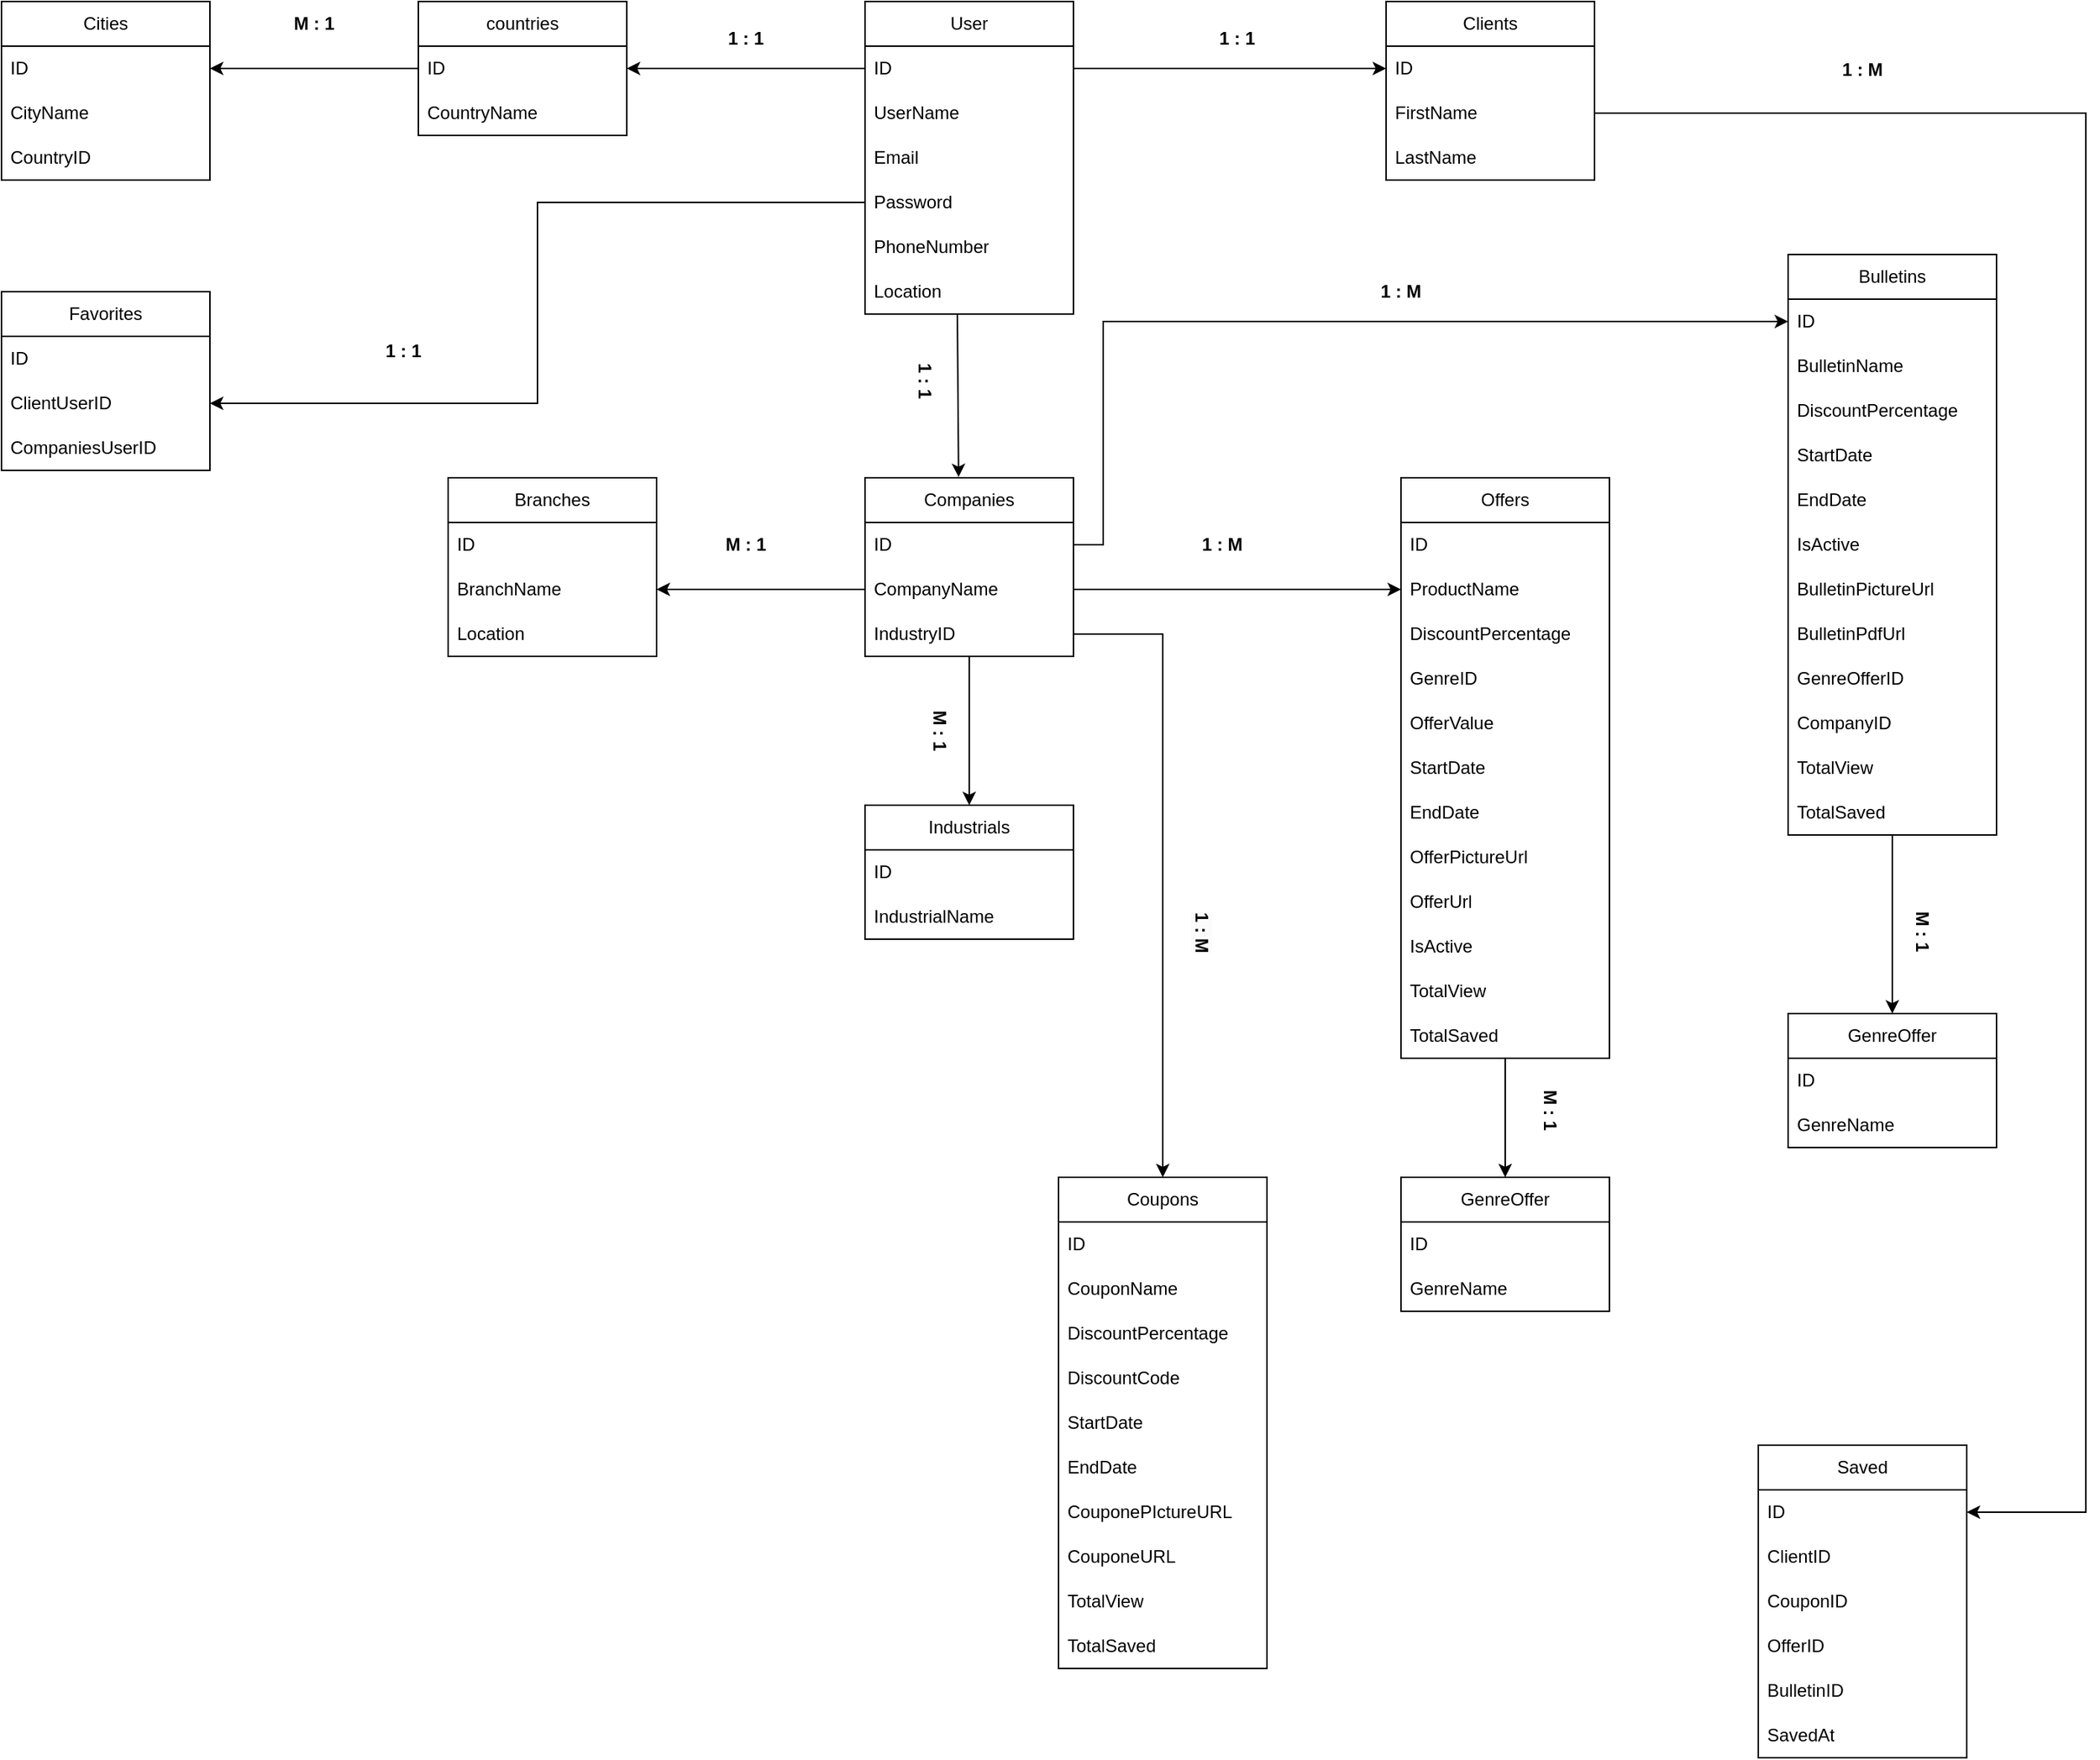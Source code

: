 <mxfile version="24.7.16">
  <diagram name="Page-1" id="8NQvUSWijyHcIINtDghc">
    <mxGraphModel dx="3414" dy="1130" grid="1" gridSize="10" guides="1" tooltips="1" connect="1" arrows="1" fold="1" page="1" pageScale="1" pageWidth="850" pageHeight="1100" math="0" shadow="0">
      <root>
        <mxCell id="0" />
        <mxCell id="1" parent="0" />
        <mxCell id="ONRENBERaB5ywpg7tZYU-1" value="User" style="swimlane;fontStyle=0;childLayout=stackLayout;horizontal=1;startSize=30;horizontalStack=0;resizeParent=1;resizeParentMax=0;resizeLast=0;collapsible=1;marginBottom=0;whiteSpace=wrap;html=1;" parent="1" vertex="1">
          <mxGeometry x="120" y="60" width="140" height="210" as="geometry" />
        </mxCell>
        <mxCell id="ONRENBERaB5ywpg7tZYU-2" value="ID" style="text;strokeColor=none;fillColor=none;align=left;verticalAlign=middle;spacingLeft=4;spacingRight=4;overflow=hidden;points=[[0,0.5],[1,0.5]];portConstraint=eastwest;rotatable=0;whiteSpace=wrap;html=1;" parent="ONRENBERaB5ywpg7tZYU-1" vertex="1">
          <mxGeometry y="30" width="140" height="30" as="geometry" />
        </mxCell>
        <mxCell id="ONRENBERaB5ywpg7tZYU-3" value="UserName" style="text;strokeColor=none;fillColor=none;align=left;verticalAlign=middle;spacingLeft=4;spacingRight=4;overflow=hidden;points=[[0,0.5],[1,0.5]];portConstraint=eastwest;rotatable=0;whiteSpace=wrap;html=1;" parent="ONRENBERaB5ywpg7tZYU-1" vertex="1">
          <mxGeometry y="60" width="140" height="30" as="geometry" />
        </mxCell>
        <mxCell id="ONRENBERaB5ywpg7tZYU-4" value="Email" style="text;strokeColor=none;fillColor=none;align=left;verticalAlign=middle;spacingLeft=4;spacingRight=4;overflow=hidden;points=[[0,0.5],[1,0.5]];portConstraint=eastwest;rotatable=0;whiteSpace=wrap;html=1;" parent="ONRENBERaB5ywpg7tZYU-1" vertex="1">
          <mxGeometry y="90" width="140" height="30" as="geometry" />
        </mxCell>
        <mxCell id="ONRENBERaB5ywpg7tZYU-5" value="Password" style="text;strokeColor=none;fillColor=none;align=left;verticalAlign=middle;spacingLeft=4;spacingRight=4;overflow=hidden;points=[[0,0.5],[1,0.5]];portConstraint=eastwest;rotatable=0;whiteSpace=wrap;html=1;" parent="ONRENBERaB5ywpg7tZYU-1" vertex="1">
          <mxGeometry y="120" width="140" height="30" as="geometry" />
        </mxCell>
        <mxCell id="ONRENBERaB5ywpg7tZYU-6" value="PhoneNumber" style="text;strokeColor=none;fillColor=none;align=left;verticalAlign=middle;spacingLeft=4;spacingRight=4;overflow=hidden;points=[[0,0.5],[1,0.5]];portConstraint=eastwest;rotatable=0;whiteSpace=wrap;html=1;" parent="ONRENBERaB5ywpg7tZYU-1" vertex="1">
          <mxGeometry y="150" width="140" height="30" as="geometry" />
        </mxCell>
        <mxCell id="ONRENBERaB5ywpg7tZYU-13" value="Location" style="text;strokeColor=none;fillColor=none;align=left;verticalAlign=middle;spacingLeft=4;spacingRight=4;overflow=hidden;points=[[0,0.5],[1,0.5]];portConstraint=eastwest;rotatable=0;whiteSpace=wrap;html=1;" parent="ONRENBERaB5ywpg7tZYU-1" vertex="1">
          <mxGeometry y="180" width="140" height="30" as="geometry" />
        </mxCell>
        <mxCell id="ONRENBERaB5ywpg7tZYU-7" value="Clients" style="swimlane;fontStyle=0;childLayout=stackLayout;horizontal=1;startSize=30;horizontalStack=0;resizeParent=1;resizeParentMax=0;resizeLast=0;collapsible=1;marginBottom=0;whiteSpace=wrap;html=1;" parent="1" vertex="1">
          <mxGeometry x="470" y="60" width="140" height="120" as="geometry" />
        </mxCell>
        <mxCell id="ONRENBERaB5ywpg7tZYU-8" value="ID" style="text;strokeColor=none;fillColor=none;align=left;verticalAlign=middle;spacingLeft=4;spacingRight=4;overflow=hidden;points=[[0,0.5],[1,0.5]];portConstraint=eastwest;rotatable=0;whiteSpace=wrap;html=1;" parent="ONRENBERaB5ywpg7tZYU-7" vertex="1">
          <mxGeometry y="30" width="140" height="30" as="geometry" />
        </mxCell>
        <mxCell id="ONRENBERaB5ywpg7tZYU-9" value="FirstName" style="text;strokeColor=none;fillColor=none;align=left;verticalAlign=middle;spacingLeft=4;spacingRight=4;overflow=hidden;points=[[0,0.5],[1,0.5]];portConstraint=eastwest;rotatable=0;whiteSpace=wrap;html=1;" parent="ONRENBERaB5ywpg7tZYU-7" vertex="1">
          <mxGeometry y="60" width="140" height="30" as="geometry" />
        </mxCell>
        <mxCell id="ONRENBERaB5ywpg7tZYU-10" value="LastName" style="text;strokeColor=none;fillColor=none;align=left;verticalAlign=middle;spacingLeft=4;spacingRight=4;overflow=hidden;points=[[0,0.5],[1,0.5]];portConstraint=eastwest;rotatable=0;whiteSpace=wrap;html=1;" parent="ONRENBERaB5ywpg7tZYU-7" vertex="1">
          <mxGeometry y="90" width="140" height="30" as="geometry" />
        </mxCell>
        <mxCell id="ONRENBERaB5ywpg7tZYU-14" style="edgeStyle=orthogonalEdgeStyle;rounded=0;orthogonalLoop=1;jettySize=auto;html=1;exitX=1;exitY=0.5;exitDx=0;exitDy=0;" parent="1" source="ONRENBERaB5ywpg7tZYU-2" target="ONRENBERaB5ywpg7tZYU-8" edge="1">
          <mxGeometry relative="1" as="geometry" />
        </mxCell>
        <mxCell id="ONRENBERaB5ywpg7tZYU-15" value="&lt;b&gt;1 : 1&lt;/b&gt;" style="text;html=1;align=center;verticalAlign=middle;whiteSpace=wrap;rounded=0;" parent="1" vertex="1">
          <mxGeometry x="340" y="70" width="60" height="30" as="geometry" />
        </mxCell>
        <mxCell id="ONRENBERaB5ywpg7tZYU-16" value="Companies" style="swimlane;fontStyle=0;childLayout=stackLayout;horizontal=1;startSize=30;horizontalStack=0;resizeParent=1;resizeParentMax=0;resizeLast=0;collapsible=1;marginBottom=0;whiteSpace=wrap;html=1;" parent="1" vertex="1">
          <mxGeometry x="120" y="380" width="140" height="120" as="geometry" />
        </mxCell>
        <mxCell id="ONRENBERaB5ywpg7tZYU-17" value="ID" style="text;strokeColor=none;fillColor=none;align=left;verticalAlign=middle;spacingLeft=4;spacingRight=4;overflow=hidden;points=[[0,0.5],[1,0.5]];portConstraint=eastwest;rotatable=0;whiteSpace=wrap;html=1;" parent="ONRENBERaB5ywpg7tZYU-16" vertex="1">
          <mxGeometry y="30" width="140" height="30" as="geometry" />
        </mxCell>
        <mxCell id="ONRENBERaB5ywpg7tZYU-18" value="CompanyName" style="text;strokeColor=none;fillColor=none;align=left;verticalAlign=middle;spacingLeft=4;spacingRight=4;overflow=hidden;points=[[0,0.5],[1,0.5]];portConstraint=eastwest;rotatable=0;whiteSpace=wrap;html=1;" parent="ONRENBERaB5ywpg7tZYU-16" vertex="1">
          <mxGeometry y="60" width="140" height="30" as="geometry" />
        </mxCell>
        <mxCell id="ONRENBERaB5ywpg7tZYU-22" value="IndustryID" style="text;strokeColor=none;fillColor=none;align=left;verticalAlign=middle;spacingLeft=4;spacingRight=4;overflow=hidden;points=[[0,0.5],[1,0.5]];portConstraint=eastwest;rotatable=0;whiteSpace=wrap;html=1;" parent="ONRENBERaB5ywpg7tZYU-16" vertex="1">
          <mxGeometry y="90" width="140" height="30" as="geometry" />
        </mxCell>
        <mxCell id="ONRENBERaB5ywpg7tZYU-20" value="" style="endArrow=classic;html=1;rounded=0;exitX=0.443;exitY=1.133;exitDx=0;exitDy=0;exitPerimeter=0;entryX=0.449;entryY=-0.004;entryDx=0;entryDy=0;entryPerimeter=0;" parent="1" target="ONRENBERaB5ywpg7tZYU-16" edge="1">
          <mxGeometry width="50" height="50" relative="1" as="geometry">
            <mxPoint x="182.02" y="270" as="sourcePoint" />
            <mxPoint x="182.02" y="372.41" as="targetPoint" />
          </mxGeometry>
        </mxCell>
        <mxCell id="ONRENBERaB5ywpg7tZYU-21" value="&lt;b&gt;1 : 1&lt;/b&gt;" style="text;html=1;align=center;verticalAlign=middle;whiteSpace=wrap;rounded=0;rotation=90;" parent="1" vertex="1">
          <mxGeometry x="130" y="300" width="60" height="30" as="geometry" />
        </mxCell>
        <mxCell id="ONRENBERaB5ywpg7tZYU-23" value="countries" style="swimlane;fontStyle=0;childLayout=stackLayout;horizontal=1;startSize=30;horizontalStack=0;resizeParent=1;resizeParentMax=0;resizeLast=0;collapsible=1;marginBottom=0;whiteSpace=wrap;html=1;" parent="1" vertex="1">
          <mxGeometry x="-180" y="60" width="140" height="90" as="geometry" />
        </mxCell>
        <mxCell id="ONRENBERaB5ywpg7tZYU-24" value="ID" style="text;strokeColor=none;fillColor=none;align=left;verticalAlign=middle;spacingLeft=4;spacingRight=4;overflow=hidden;points=[[0,0.5],[1,0.5]];portConstraint=eastwest;rotatable=0;whiteSpace=wrap;html=1;" parent="ONRENBERaB5ywpg7tZYU-23" vertex="1">
          <mxGeometry y="30" width="140" height="30" as="geometry" />
        </mxCell>
        <mxCell id="ONRENBERaB5ywpg7tZYU-25" value="CountryName" style="text;strokeColor=none;fillColor=none;align=left;verticalAlign=middle;spacingLeft=4;spacingRight=4;overflow=hidden;points=[[0,0.5],[1,0.5]];portConstraint=eastwest;rotatable=0;whiteSpace=wrap;html=1;" parent="ONRENBERaB5ywpg7tZYU-23" vertex="1">
          <mxGeometry y="60" width="140" height="30" as="geometry" />
        </mxCell>
        <mxCell id="ONRENBERaB5ywpg7tZYU-27" style="edgeStyle=orthogonalEdgeStyle;rounded=0;orthogonalLoop=1;jettySize=auto;html=1;exitX=0;exitY=0.5;exitDx=0;exitDy=0;" parent="1" source="ONRENBERaB5ywpg7tZYU-2" target="ONRENBERaB5ywpg7tZYU-24" edge="1">
          <mxGeometry relative="1" as="geometry" />
        </mxCell>
        <mxCell id="ONRENBERaB5ywpg7tZYU-28" value="&lt;b&gt;1 : 1&lt;/b&gt;" style="text;html=1;align=center;verticalAlign=middle;whiteSpace=wrap;rounded=0;" parent="1" vertex="1">
          <mxGeometry x="10" y="70" width="60" height="30" as="geometry" />
        </mxCell>
        <mxCell id="ONRENBERaB5ywpg7tZYU-29" value="Cities" style="swimlane;fontStyle=0;childLayout=stackLayout;horizontal=1;startSize=30;horizontalStack=0;resizeParent=1;resizeParentMax=0;resizeLast=0;collapsible=1;marginBottom=0;whiteSpace=wrap;html=1;" parent="1" vertex="1">
          <mxGeometry x="-460" y="60" width="140" height="120" as="geometry" />
        </mxCell>
        <mxCell id="ONRENBERaB5ywpg7tZYU-30" value="ID" style="text;strokeColor=none;fillColor=none;align=left;verticalAlign=middle;spacingLeft=4;spacingRight=4;overflow=hidden;points=[[0,0.5],[1,0.5]];portConstraint=eastwest;rotatable=0;whiteSpace=wrap;html=1;" parent="ONRENBERaB5ywpg7tZYU-29" vertex="1">
          <mxGeometry y="30" width="140" height="30" as="geometry" />
        </mxCell>
        <mxCell id="ONRENBERaB5ywpg7tZYU-31" value="CityName" style="text;strokeColor=none;fillColor=none;align=left;verticalAlign=middle;spacingLeft=4;spacingRight=4;overflow=hidden;points=[[0,0.5],[1,0.5]];portConstraint=eastwest;rotatable=0;whiteSpace=wrap;html=1;" parent="ONRENBERaB5ywpg7tZYU-29" vertex="1">
          <mxGeometry y="60" width="140" height="30" as="geometry" />
        </mxCell>
        <mxCell id="ONRENBERaB5ywpg7tZYU-34" value="CountryID" style="text;strokeColor=none;fillColor=none;align=left;verticalAlign=middle;spacingLeft=4;spacingRight=4;overflow=hidden;points=[[0,0.5],[1,0.5]];portConstraint=eastwest;rotatable=0;whiteSpace=wrap;html=1;" parent="ONRENBERaB5ywpg7tZYU-29" vertex="1">
          <mxGeometry y="90" width="140" height="30" as="geometry" />
        </mxCell>
        <mxCell id="ONRENBERaB5ywpg7tZYU-33" style="edgeStyle=orthogonalEdgeStyle;rounded=0;orthogonalLoop=1;jettySize=auto;html=1;exitX=0;exitY=0.5;exitDx=0;exitDy=0;entryX=1;entryY=0.5;entryDx=0;entryDy=0;" parent="1" source="ONRENBERaB5ywpg7tZYU-24" target="ONRENBERaB5ywpg7tZYU-30" edge="1">
          <mxGeometry relative="1" as="geometry" />
        </mxCell>
        <mxCell id="ONRENBERaB5ywpg7tZYU-35" value="&lt;b&gt;M : 1&lt;/b&gt;" style="text;html=1;align=center;verticalAlign=middle;whiteSpace=wrap;rounded=0;" parent="1" vertex="1">
          <mxGeometry x="-280" y="60" width="60" height="30" as="geometry" />
        </mxCell>
        <mxCell id="ONRENBERaB5ywpg7tZYU-36" value="Branches" style="swimlane;fontStyle=0;childLayout=stackLayout;horizontal=1;startSize=30;horizontalStack=0;resizeParent=1;resizeParentMax=0;resizeLast=0;collapsible=1;marginBottom=0;whiteSpace=wrap;html=1;" parent="1" vertex="1">
          <mxGeometry x="-160" y="380" width="140" height="120" as="geometry" />
        </mxCell>
        <mxCell id="ONRENBERaB5ywpg7tZYU-37" value="ID" style="text;strokeColor=none;fillColor=none;align=left;verticalAlign=middle;spacingLeft=4;spacingRight=4;overflow=hidden;points=[[0,0.5],[1,0.5]];portConstraint=eastwest;rotatable=0;whiteSpace=wrap;html=1;" parent="ONRENBERaB5ywpg7tZYU-36" vertex="1">
          <mxGeometry y="30" width="140" height="30" as="geometry" />
        </mxCell>
        <mxCell id="ONRENBERaB5ywpg7tZYU-38" value="BranchName" style="text;strokeColor=none;fillColor=none;align=left;verticalAlign=middle;spacingLeft=4;spacingRight=4;overflow=hidden;points=[[0,0.5],[1,0.5]];portConstraint=eastwest;rotatable=0;whiteSpace=wrap;html=1;" parent="ONRENBERaB5ywpg7tZYU-36" vertex="1">
          <mxGeometry y="60" width="140" height="30" as="geometry" />
        </mxCell>
        <mxCell id="ONRENBERaB5ywpg7tZYU-39" value="Location" style="text;strokeColor=none;fillColor=none;align=left;verticalAlign=middle;spacingLeft=4;spacingRight=4;overflow=hidden;points=[[0,0.5],[1,0.5]];portConstraint=eastwest;rotatable=0;whiteSpace=wrap;html=1;" parent="ONRENBERaB5ywpg7tZYU-36" vertex="1">
          <mxGeometry y="90" width="140" height="30" as="geometry" />
        </mxCell>
        <mxCell id="ONRENBERaB5ywpg7tZYU-40" style="edgeStyle=orthogonalEdgeStyle;rounded=0;orthogonalLoop=1;jettySize=auto;html=1;entryX=1;entryY=0.5;entryDx=0;entryDy=0;" parent="1" source="ONRENBERaB5ywpg7tZYU-18" target="ONRENBERaB5ywpg7tZYU-38" edge="1">
          <mxGeometry relative="1" as="geometry" />
        </mxCell>
        <mxCell id="ONRENBERaB5ywpg7tZYU-41" value="&lt;b&gt;M : 1&lt;/b&gt;" style="text;html=1;align=center;verticalAlign=middle;whiteSpace=wrap;rounded=0;" parent="1" vertex="1">
          <mxGeometry x="10" y="410" width="60" height="30" as="geometry" />
        </mxCell>
        <mxCell id="ONRENBERaB5ywpg7tZYU-43" value="Industrials" style="swimlane;fontStyle=0;childLayout=stackLayout;horizontal=1;startSize=30;horizontalStack=0;resizeParent=1;resizeParentMax=0;resizeLast=0;collapsible=1;marginBottom=0;whiteSpace=wrap;html=1;" parent="1" vertex="1">
          <mxGeometry x="120" y="600" width="140" height="90" as="geometry" />
        </mxCell>
        <mxCell id="ONRENBERaB5ywpg7tZYU-44" value="ID" style="text;strokeColor=none;fillColor=none;align=left;verticalAlign=middle;spacingLeft=4;spacingRight=4;overflow=hidden;points=[[0,0.5],[1,0.5]];portConstraint=eastwest;rotatable=0;whiteSpace=wrap;html=1;" parent="ONRENBERaB5ywpg7tZYU-43" vertex="1">
          <mxGeometry y="30" width="140" height="30" as="geometry" />
        </mxCell>
        <mxCell id="ONRENBERaB5ywpg7tZYU-45" value="IndustrialName" style="text;strokeColor=none;fillColor=none;align=left;verticalAlign=middle;spacingLeft=4;spacingRight=4;overflow=hidden;points=[[0,0.5],[1,0.5]];portConstraint=eastwest;rotatable=0;whiteSpace=wrap;html=1;" parent="ONRENBERaB5ywpg7tZYU-43" vertex="1">
          <mxGeometry y="60" width="140" height="30" as="geometry" />
        </mxCell>
        <mxCell id="ONRENBERaB5ywpg7tZYU-52" style="edgeStyle=orthogonalEdgeStyle;rounded=0;orthogonalLoop=1;jettySize=auto;html=1;entryX=0.5;entryY=0;entryDx=0;entryDy=0;" parent="1" source="ONRENBERaB5ywpg7tZYU-22" target="ONRENBERaB5ywpg7tZYU-43" edge="1">
          <mxGeometry relative="1" as="geometry">
            <Array as="points">
              <mxPoint x="190" y="530" />
              <mxPoint x="190" y="530" />
            </Array>
          </mxGeometry>
        </mxCell>
        <mxCell id="ONRENBERaB5ywpg7tZYU-53" value="&lt;b&gt;M : 1&lt;/b&gt;" style="text;html=1;align=center;verticalAlign=middle;whiteSpace=wrap;rounded=0;rotation=90;" parent="1" vertex="1">
          <mxGeometry x="140" y="535" width="60" height="30" as="geometry" />
        </mxCell>
        <mxCell id="ONRENBERaB5ywpg7tZYU-54" value="Offers" style="swimlane;fontStyle=0;childLayout=stackLayout;horizontal=1;startSize=30;horizontalStack=0;resizeParent=1;resizeParentMax=0;resizeLast=0;collapsible=1;marginBottom=0;whiteSpace=wrap;html=1;" parent="1" vertex="1">
          <mxGeometry x="480" y="380" width="140" height="390" as="geometry" />
        </mxCell>
        <mxCell id="ONRENBERaB5ywpg7tZYU-55" value="ID" style="text;strokeColor=none;fillColor=none;align=left;verticalAlign=middle;spacingLeft=4;spacingRight=4;overflow=hidden;points=[[0,0.5],[1,0.5]];portConstraint=eastwest;rotatable=0;whiteSpace=wrap;html=1;" parent="ONRENBERaB5ywpg7tZYU-54" vertex="1">
          <mxGeometry y="30" width="140" height="30" as="geometry" />
        </mxCell>
        <mxCell id="ONRENBERaB5ywpg7tZYU-56" value="ProductName" style="text;strokeColor=none;fillColor=none;align=left;verticalAlign=middle;spacingLeft=4;spacingRight=4;overflow=hidden;points=[[0,0.5],[1,0.5]];portConstraint=eastwest;rotatable=0;whiteSpace=wrap;html=1;" parent="ONRENBERaB5ywpg7tZYU-54" vertex="1">
          <mxGeometry y="60" width="140" height="30" as="geometry" />
        </mxCell>
        <mxCell id="ONRENBERaB5ywpg7tZYU-57" value="DiscountPercentage" style="text;strokeColor=none;fillColor=none;align=left;verticalAlign=middle;spacingLeft=4;spacingRight=4;overflow=hidden;points=[[0,0.5],[1,0.5]];portConstraint=eastwest;rotatable=0;whiteSpace=wrap;html=1;" parent="ONRENBERaB5ywpg7tZYU-54" vertex="1">
          <mxGeometry y="90" width="140" height="30" as="geometry" />
        </mxCell>
        <mxCell id="ONRENBERaB5ywpg7tZYU-71" value="GenreID" style="text;strokeColor=none;fillColor=none;align=left;verticalAlign=middle;spacingLeft=4;spacingRight=4;overflow=hidden;points=[[0,0.5],[1,0.5]];portConstraint=eastwest;rotatable=0;whiteSpace=wrap;html=1;" parent="ONRENBERaB5ywpg7tZYU-54" vertex="1">
          <mxGeometry y="120" width="140" height="30" as="geometry" />
        </mxCell>
        <mxCell id="ONRENBERaB5ywpg7tZYU-58" value="OfferValue" style="text;strokeColor=none;fillColor=none;align=left;verticalAlign=middle;spacingLeft=4;spacingRight=4;overflow=hidden;points=[[0,0.5],[1,0.5]];portConstraint=eastwest;rotatable=0;whiteSpace=wrap;html=1;" parent="ONRENBERaB5ywpg7tZYU-54" vertex="1">
          <mxGeometry y="150" width="140" height="30" as="geometry" />
        </mxCell>
        <mxCell id="ONRENBERaB5ywpg7tZYU-59" value="StartDate" style="text;strokeColor=none;fillColor=none;align=left;verticalAlign=middle;spacingLeft=4;spacingRight=4;overflow=hidden;points=[[0,0.5],[1,0.5]];portConstraint=eastwest;rotatable=0;whiteSpace=wrap;html=1;" parent="ONRENBERaB5ywpg7tZYU-54" vertex="1">
          <mxGeometry y="180" width="140" height="30" as="geometry" />
        </mxCell>
        <mxCell id="ONRENBERaB5ywpg7tZYU-60" value="EndDate" style="text;strokeColor=none;fillColor=none;align=left;verticalAlign=middle;spacingLeft=4;spacingRight=4;overflow=hidden;points=[[0,0.5],[1,0.5]];portConstraint=eastwest;rotatable=0;whiteSpace=wrap;html=1;" parent="ONRENBERaB5ywpg7tZYU-54" vertex="1">
          <mxGeometry y="210" width="140" height="30" as="geometry" />
        </mxCell>
        <mxCell id="ONRENBERaB5ywpg7tZYU-61" value="OfferPictureUrl" style="text;strokeColor=none;fillColor=none;align=left;verticalAlign=middle;spacingLeft=4;spacingRight=4;overflow=hidden;points=[[0,0.5],[1,0.5]];portConstraint=eastwest;rotatable=0;whiteSpace=wrap;html=1;" parent="ONRENBERaB5ywpg7tZYU-54" vertex="1">
          <mxGeometry y="240" width="140" height="30" as="geometry" />
        </mxCell>
        <mxCell id="ONRENBERaB5ywpg7tZYU-62" value="OfferUrl" style="text;strokeColor=none;fillColor=none;align=left;verticalAlign=middle;spacingLeft=4;spacingRight=4;overflow=hidden;points=[[0,0.5],[1,0.5]];portConstraint=eastwest;rotatable=0;whiteSpace=wrap;html=1;" parent="ONRENBERaB5ywpg7tZYU-54" vertex="1">
          <mxGeometry y="270" width="140" height="30" as="geometry" />
        </mxCell>
        <mxCell id="ONRENBERaB5ywpg7tZYU-72" value="IsActive" style="text;strokeColor=none;fillColor=none;align=left;verticalAlign=middle;spacingLeft=4;spacingRight=4;overflow=hidden;points=[[0,0.5],[1,0.5]];portConstraint=eastwest;rotatable=0;whiteSpace=wrap;html=1;" parent="ONRENBERaB5ywpg7tZYU-54" vertex="1">
          <mxGeometry y="300" width="140" height="30" as="geometry" />
        </mxCell>
        <mxCell id="ONRENBERaB5ywpg7tZYU-73" value="TotalView" style="text;strokeColor=none;fillColor=none;align=left;verticalAlign=middle;spacingLeft=4;spacingRight=4;overflow=hidden;points=[[0,0.5],[1,0.5]];portConstraint=eastwest;rotatable=0;whiteSpace=wrap;html=1;" parent="ONRENBERaB5ywpg7tZYU-54" vertex="1">
          <mxGeometry y="330" width="140" height="30" as="geometry" />
        </mxCell>
        <mxCell id="eTSRoopKw6S4-K5k94Fr-34" value="TotalSaved" style="text;strokeColor=none;fillColor=none;align=left;verticalAlign=middle;spacingLeft=4;spacingRight=4;overflow=hidden;points=[[0,0.5],[1,0.5]];portConstraint=eastwest;rotatable=0;whiteSpace=wrap;html=1;" vertex="1" parent="ONRENBERaB5ywpg7tZYU-54">
          <mxGeometry y="360" width="140" height="30" as="geometry" />
        </mxCell>
        <mxCell id="ONRENBERaB5ywpg7tZYU-63" style="edgeStyle=orthogonalEdgeStyle;rounded=0;orthogonalLoop=1;jettySize=auto;html=1;exitX=1;exitY=0.5;exitDx=0;exitDy=0;entryX=0;entryY=0.5;entryDx=0;entryDy=0;" parent="1" source="ONRENBERaB5ywpg7tZYU-18" target="ONRENBERaB5ywpg7tZYU-56" edge="1">
          <mxGeometry relative="1" as="geometry" />
        </mxCell>
        <mxCell id="ONRENBERaB5ywpg7tZYU-64" value="&lt;b&gt;1 : M&lt;/b&gt;" style="text;html=1;align=center;verticalAlign=middle;whiteSpace=wrap;rounded=0;" parent="1" vertex="1">
          <mxGeometry x="330" y="410" width="60" height="30" as="geometry" />
        </mxCell>
        <mxCell id="ONRENBERaB5ywpg7tZYU-65" value="GenreOffer" style="swimlane;fontStyle=0;childLayout=stackLayout;horizontal=1;startSize=30;horizontalStack=0;resizeParent=1;resizeParentMax=0;resizeLast=0;collapsible=1;marginBottom=0;whiteSpace=wrap;html=1;" parent="1" vertex="1">
          <mxGeometry x="480" y="850" width="140" height="90" as="geometry" />
        </mxCell>
        <mxCell id="ONRENBERaB5ywpg7tZYU-66" value="ID" style="text;strokeColor=none;fillColor=none;align=left;verticalAlign=middle;spacingLeft=4;spacingRight=4;overflow=hidden;points=[[0,0.5],[1,0.5]];portConstraint=eastwest;rotatable=0;whiteSpace=wrap;html=1;" parent="ONRENBERaB5ywpg7tZYU-65" vertex="1">
          <mxGeometry y="30" width="140" height="30" as="geometry" />
        </mxCell>
        <mxCell id="ONRENBERaB5ywpg7tZYU-67" value="GenreName" style="text;strokeColor=none;fillColor=none;align=left;verticalAlign=middle;spacingLeft=4;spacingRight=4;overflow=hidden;points=[[0,0.5],[1,0.5]];portConstraint=eastwest;rotatable=0;whiteSpace=wrap;html=1;" parent="ONRENBERaB5ywpg7tZYU-65" vertex="1">
          <mxGeometry y="60" width="140" height="30" as="geometry" />
        </mxCell>
        <mxCell id="ONRENBERaB5ywpg7tZYU-69" style="edgeStyle=orthogonalEdgeStyle;rounded=0;orthogonalLoop=1;jettySize=auto;html=1;exitX=0;exitY=0.5;exitDx=0;exitDy=0;" parent="1" source="ONRENBERaB5ywpg7tZYU-61" target="ONRENBERaB5ywpg7tZYU-65" edge="1">
          <mxGeometry relative="1" as="geometry">
            <Array as="points">
              <mxPoint x="480" y="770" />
              <mxPoint x="550" y="770" />
            </Array>
          </mxGeometry>
        </mxCell>
        <mxCell id="ONRENBERaB5ywpg7tZYU-70" value="&lt;b&gt;M : 1&lt;/b&gt;" style="text;html=1;align=center;verticalAlign=middle;whiteSpace=wrap;rounded=0;rotation=90;" parent="1" vertex="1">
          <mxGeometry x="550" y="790" width="60" height="30" as="geometry" />
        </mxCell>
        <mxCell id="eTSRoopKw6S4-K5k94Fr-1" value="Bulletins" style="swimlane;fontStyle=0;childLayout=stackLayout;horizontal=1;startSize=30;horizontalStack=0;resizeParent=1;resizeParentMax=0;resizeLast=0;collapsible=1;marginBottom=0;whiteSpace=wrap;html=1;" vertex="1" parent="1">
          <mxGeometry x="740" y="230" width="140" height="390" as="geometry" />
        </mxCell>
        <mxCell id="eTSRoopKw6S4-K5k94Fr-2" value="ID" style="text;strokeColor=none;fillColor=none;align=left;verticalAlign=middle;spacingLeft=4;spacingRight=4;overflow=hidden;points=[[0,0.5],[1,0.5]];portConstraint=eastwest;rotatable=0;whiteSpace=wrap;html=1;" vertex="1" parent="eTSRoopKw6S4-K5k94Fr-1">
          <mxGeometry y="30" width="140" height="30" as="geometry" />
        </mxCell>
        <mxCell id="eTSRoopKw6S4-K5k94Fr-3" value="&lt;span style=&quot;text-align: center;&quot;&gt;BulletinName&lt;/span&gt;" style="text;strokeColor=none;fillColor=none;align=left;verticalAlign=middle;spacingLeft=4;spacingRight=4;overflow=hidden;points=[[0,0.5],[1,0.5]];portConstraint=eastwest;rotatable=0;whiteSpace=wrap;html=1;" vertex="1" parent="eTSRoopKw6S4-K5k94Fr-1">
          <mxGeometry y="60" width="140" height="30" as="geometry" />
        </mxCell>
        <mxCell id="eTSRoopKw6S4-K5k94Fr-4" value="DiscountPercentage" style="text;strokeColor=none;fillColor=none;align=left;verticalAlign=middle;spacingLeft=4;spacingRight=4;overflow=hidden;points=[[0,0.5],[1,0.5]];portConstraint=eastwest;rotatable=0;whiteSpace=wrap;html=1;" vertex="1" parent="eTSRoopKw6S4-K5k94Fr-1">
          <mxGeometry y="90" width="140" height="30" as="geometry" />
        </mxCell>
        <mxCell id="eTSRoopKw6S4-K5k94Fr-10" value="StartDate" style="text;strokeColor=none;fillColor=none;align=left;verticalAlign=middle;spacingLeft=4;spacingRight=4;overflow=hidden;points=[[0,0.5],[1,0.5]];portConstraint=eastwest;rotatable=0;whiteSpace=wrap;html=1;" vertex="1" parent="eTSRoopKw6S4-K5k94Fr-1">
          <mxGeometry y="120" width="140" height="30" as="geometry" />
        </mxCell>
        <mxCell id="eTSRoopKw6S4-K5k94Fr-11" value="EndDate" style="text;strokeColor=none;fillColor=none;align=left;verticalAlign=middle;spacingLeft=4;spacingRight=4;overflow=hidden;points=[[0,0.5],[1,0.5]];portConstraint=eastwest;rotatable=0;whiteSpace=wrap;html=1;" vertex="1" parent="eTSRoopKw6S4-K5k94Fr-1">
          <mxGeometry y="150" width="140" height="30" as="geometry" />
        </mxCell>
        <mxCell id="eTSRoopKw6S4-K5k94Fr-12" value="IsActive" style="text;strokeColor=none;fillColor=none;align=left;verticalAlign=middle;spacingLeft=4;spacingRight=4;overflow=hidden;points=[[0,0.5],[1,0.5]];portConstraint=eastwest;rotatable=0;whiteSpace=wrap;html=1;" vertex="1" parent="eTSRoopKw6S4-K5k94Fr-1">
          <mxGeometry y="180" width="140" height="30" as="geometry" />
        </mxCell>
        <mxCell id="eTSRoopKw6S4-K5k94Fr-13" value="&lt;span style=&quot;text-align: center;&quot;&gt;Bulletin&lt;/span&gt;PictureUrl" style="text;strokeColor=none;fillColor=none;align=left;verticalAlign=middle;spacingLeft=4;spacingRight=4;overflow=hidden;points=[[0,0.5],[1,0.5]];portConstraint=eastwest;rotatable=0;whiteSpace=wrap;html=1;" vertex="1" parent="eTSRoopKw6S4-K5k94Fr-1">
          <mxGeometry y="210" width="140" height="30" as="geometry" />
        </mxCell>
        <mxCell id="eTSRoopKw6S4-K5k94Fr-14" value="&lt;span style=&quot;text-align: center;&quot;&gt;BulletinPdfUrl&lt;/span&gt;" style="text;strokeColor=none;fillColor=none;align=left;verticalAlign=middle;spacingLeft=4;spacingRight=4;overflow=hidden;points=[[0,0.5],[1,0.5]];portConstraint=eastwest;rotatable=0;whiteSpace=wrap;html=1;" vertex="1" parent="eTSRoopKw6S4-K5k94Fr-1">
          <mxGeometry y="240" width="140" height="30" as="geometry" />
        </mxCell>
        <mxCell id="eTSRoopKw6S4-K5k94Fr-17" value="&lt;span style=&quot;text-align: center;&quot;&gt;GenreOfferID&lt;/span&gt;" style="text;strokeColor=none;fillColor=none;align=left;verticalAlign=middle;spacingLeft=4;spacingRight=4;overflow=hidden;points=[[0,0.5],[1,0.5]];portConstraint=eastwest;rotatable=0;whiteSpace=wrap;html=1;" vertex="1" parent="eTSRoopKw6S4-K5k94Fr-1">
          <mxGeometry y="270" width="140" height="30" as="geometry" />
        </mxCell>
        <mxCell id="eTSRoopKw6S4-K5k94Fr-22" value="&lt;span style=&quot;text-align: center;&quot;&gt;CompanyID&lt;/span&gt;" style="text;strokeColor=none;fillColor=none;align=left;verticalAlign=middle;spacingLeft=4;spacingRight=4;overflow=hidden;points=[[0,0.5],[1,0.5]];portConstraint=eastwest;rotatable=0;whiteSpace=wrap;html=1;" vertex="1" parent="eTSRoopKw6S4-K5k94Fr-1">
          <mxGeometry y="300" width="140" height="30" as="geometry" />
        </mxCell>
        <mxCell id="eTSRoopKw6S4-K5k94Fr-37" value="TotalView" style="text;strokeColor=none;fillColor=none;align=left;verticalAlign=middle;spacingLeft=4;spacingRight=4;overflow=hidden;points=[[0,0.5],[1,0.5]];portConstraint=eastwest;rotatable=0;whiteSpace=wrap;html=1;" vertex="1" parent="eTSRoopKw6S4-K5k94Fr-1">
          <mxGeometry y="330" width="140" height="30" as="geometry" />
        </mxCell>
        <mxCell id="eTSRoopKw6S4-K5k94Fr-38" value="TotalSaved" style="text;strokeColor=none;fillColor=none;align=left;verticalAlign=middle;spacingLeft=4;spacingRight=4;overflow=hidden;points=[[0,0.5],[1,0.5]];portConstraint=eastwest;rotatable=0;whiteSpace=wrap;html=1;" vertex="1" parent="eTSRoopKw6S4-K5k94Fr-1">
          <mxGeometry y="360" width="140" height="30" as="geometry" />
        </mxCell>
        <mxCell id="eTSRoopKw6S4-K5k94Fr-7" value="GenreOffer" style="swimlane;fontStyle=0;childLayout=stackLayout;horizontal=1;startSize=30;horizontalStack=0;resizeParent=1;resizeParentMax=0;resizeLast=0;collapsible=1;marginBottom=0;whiteSpace=wrap;html=1;" vertex="1" parent="1">
          <mxGeometry x="740" y="740" width="140" height="90" as="geometry" />
        </mxCell>
        <mxCell id="eTSRoopKw6S4-K5k94Fr-8" value="ID" style="text;strokeColor=none;fillColor=none;align=left;verticalAlign=middle;spacingLeft=4;spacingRight=4;overflow=hidden;points=[[0,0.5],[1,0.5]];portConstraint=eastwest;rotatable=0;whiteSpace=wrap;html=1;" vertex="1" parent="eTSRoopKw6S4-K5k94Fr-7">
          <mxGeometry y="30" width="140" height="30" as="geometry" />
        </mxCell>
        <mxCell id="eTSRoopKw6S4-K5k94Fr-9" value="GenreName" style="text;strokeColor=none;fillColor=none;align=left;verticalAlign=middle;spacingLeft=4;spacingRight=4;overflow=hidden;points=[[0,0.5],[1,0.5]];portConstraint=eastwest;rotatable=0;whiteSpace=wrap;html=1;" vertex="1" parent="eTSRoopKw6S4-K5k94Fr-7">
          <mxGeometry y="60" width="140" height="30" as="geometry" />
        </mxCell>
        <mxCell id="eTSRoopKw6S4-K5k94Fr-15" style="edgeStyle=orthogonalEdgeStyle;rounded=0;orthogonalLoop=1;jettySize=auto;html=1;exitX=0;exitY=0.5;exitDx=0;exitDy=0;" edge="1" parent="1" source="eTSRoopKw6S4-K5k94Fr-12" target="eTSRoopKw6S4-K5k94Fr-7">
          <mxGeometry relative="1" as="geometry">
            <Array as="points">
              <mxPoint x="740" y="620" />
              <mxPoint x="810" y="620" />
            </Array>
          </mxGeometry>
        </mxCell>
        <mxCell id="eTSRoopKw6S4-K5k94Fr-16" value="&lt;b&gt;M : 1&lt;/b&gt;" style="text;html=1;align=center;verticalAlign=middle;whiteSpace=wrap;rounded=0;rotation=90;" vertex="1" parent="1">
          <mxGeometry x="800" y="670" width="60" height="30" as="geometry" />
        </mxCell>
        <mxCell id="eTSRoopKw6S4-K5k94Fr-19" style="edgeStyle=orthogonalEdgeStyle;rounded=0;orthogonalLoop=1;jettySize=auto;html=1;exitX=1;exitY=0.5;exitDx=0;exitDy=0;entryX=0;entryY=0.5;entryDx=0;entryDy=0;" edge="1" parent="1" source="ONRENBERaB5ywpg7tZYU-17" target="eTSRoopKw6S4-K5k94Fr-2">
          <mxGeometry relative="1" as="geometry">
            <mxPoint x="310.0" y="260" as="targetPoint" />
            <Array as="points">
              <mxPoint x="280" y="425" />
              <mxPoint x="280" y="275" />
            </Array>
          </mxGeometry>
        </mxCell>
        <mxCell id="eTSRoopKw6S4-K5k94Fr-21" value="&lt;b&gt;1 : M&lt;/b&gt;" style="text;html=1;align=center;verticalAlign=middle;whiteSpace=wrap;rounded=0;" vertex="1" parent="1">
          <mxGeometry x="450" y="240" width="60" height="30" as="geometry" />
        </mxCell>
        <mxCell id="eTSRoopKw6S4-K5k94Fr-23" value="Coupons" style="swimlane;fontStyle=0;childLayout=stackLayout;horizontal=1;startSize=30;horizontalStack=0;resizeParent=1;resizeParentMax=0;resizeLast=0;collapsible=1;marginBottom=0;whiteSpace=wrap;html=1;" vertex="1" parent="1">
          <mxGeometry x="250" y="850" width="140" height="330" as="geometry" />
        </mxCell>
        <mxCell id="eTSRoopKw6S4-K5k94Fr-24" value="ID" style="text;strokeColor=none;fillColor=none;align=left;verticalAlign=middle;spacingLeft=4;spacingRight=4;overflow=hidden;points=[[0,0.5],[1,0.5]];portConstraint=eastwest;rotatable=0;whiteSpace=wrap;html=1;" vertex="1" parent="eTSRoopKw6S4-K5k94Fr-23">
          <mxGeometry y="30" width="140" height="30" as="geometry" />
        </mxCell>
        <mxCell id="eTSRoopKw6S4-K5k94Fr-25" value="CouponName" style="text;strokeColor=none;fillColor=none;align=left;verticalAlign=middle;spacingLeft=4;spacingRight=4;overflow=hidden;points=[[0,0.5],[1,0.5]];portConstraint=eastwest;rotatable=0;whiteSpace=wrap;html=1;" vertex="1" parent="eTSRoopKw6S4-K5k94Fr-23">
          <mxGeometry y="60" width="140" height="30" as="geometry" />
        </mxCell>
        <mxCell id="eTSRoopKw6S4-K5k94Fr-26" value="DiscountPercentage" style="text;strokeColor=none;fillColor=none;align=left;verticalAlign=middle;spacingLeft=4;spacingRight=4;overflow=hidden;points=[[0,0.5],[1,0.5]];portConstraint=eastwest;rotatable=0;whiteSpace=wrap;html=1;" vertex="1" parent="eTSRoopKw6S4-K5k94Fr-23">
          <mxGeometry y="90" width="140" height="30" as="geometry" />
        </mxCell>
        <mxCell id="eTSRoopKw6S4-K5k94Fr-27" value="DiscountCode" style="text;strokeColor=none;fillColor=none;align=left;verticalAlign=middle;spacingLeft=4;spacingRight=4;overflow=hidden;points=[[0,0.5],[1,0.5]];portConstraint=eastwest;rotatable=0;whiteSpace=wrap;html=1;" vertex="1" parent="eTSRoopKw6S4-K5k94Fr-23">
          <mxGeometry y="120" width="140" height="30" as="geometry" />
        </mxCell>
        <mxCell id="eTSRoopKw6S4-K5k94Fr-28" value="StartDate" style="text;strokeColor=none;fillColor=none;align=left;verticalAlign=middle;spacingLeft=4;spacingRight=4;overflow=hidden;points=[[0,0.5],[1,0.5]];portConstraint=eastwest;rotatable=0;whiteSpace=wrap;html=1;" vertex="1" parent="eTSRoopKw6S4-K5k94Fr-23">
          <mxGeometry y="150" width="140" height="30" as="geometry" />
        </mxCell>
        <mxCell id="eTSRoopKw6S4-K5k94Fr-29" value="EndDate" style="text;strokeColor=none;fillColor=none;align=left;verticalAlign=middle;spacingLeft=4;spacingRight=4;overflow=hidden;points=[[0,0.5],[1,0.5]];portConstraint=eastwest;rotatable=0;whiteSpace=wrap;html=1;" vertex="1" parent="eTSRoopKw6S4-K5k94Fr-23">
          <mxGeometry y="180" width="140" height="30" as="geometry" />
        </mxCell>
        <mxCell id="eTSRoopKw6S4-K5k94Fr-30" value="CouponePIctureURL" style="text;strokeColor=none;fillColor=none;align=left;verticalAlign=middle;spacingLeft=4;spacingRight=4;overflow=hidden;points=[[0,0.5],[1,0.5]];portConstraint=eastwest;rotatable=0;whiteSpace=wrap;html=1;" vertex="1" parent="eTSRoopKw6S4-K5k94Fr-23">
          <mxGeometry y="210" width="140" height="30" as="geometry" />
        </mxCell>
        <mxCell id="eTSRoopKw6S4-K5k94Fr-31" value="CouponeURL" style="text;strokeColor=none;fillColor=none;align=left;verticalAlign=middle;spacingLeft=4;spacingRight=4;overflow=hidden;points=[[0,0.5],[1,0.5]];portConstraint=eastwest;rotatable=0;whiteSpace=wrap;html=1;" vertex="1" parent="eTSRoopKw6S4-K5k94Fr-23">
          <mxGeometry y="240" width="140" height="30" as="geometry" />
        </mxCell>
        <mxCell id="eTSRoopKw6S4-K5k94Fr-32" value="TotalView" style="text;strokeColor=none;fillColor=none;align=left;verticalAlign=middle;spacingLeft=4;spacingRight=4;overflow=hidden;points=[[0,0.5],[1,0.5]];portConstraint=eastwest;rotatable=0;whiteSpace=wrap;html=1;" vertex="1" parent="eTSRoopKw6S4-K5k94Fr-23">
          <mxGeometry y="270" width="140" height="30" as="geometry" />
        </mxCell>
        <mxCell id="eTSRoopKw6S4-K5k94Fr-33" value="TotalSaved" style="text;strokeColor=none;fillColor=none;align=left;verticalAlign=middle;spacingLeft=4;spacingRight=4;overflow=hidden;points=[[0,0.5],[1,0.5]];portConstraint=eastwest;rotatable=0;whiteSpace=wrap;html=1;" vertex="1" parent="eTSRoopKw6S4-K5k94Fr-23">
          <mxGeometry y="300" width="140" height="30" as="geometry" />
        </mxCell>
        <mxCell id="eTSRoopKw6S4-K5k94Fr-35" style="edgeStyle=orthogonalEdgeStyle;rounded=0;orthogonalLoop=1;jettySize=auto;html=1;" edge="1" parent="1" source="ONRENBERaB5ywpg7tZYU-22" target="eTSRoopKw6S4-K5k94Fr-23">
          <mxGeometry relative="1" as="geometry" />
        </mxCell>
        <mxCell id="eTSRoopKw6S4-K5k94Fr-36" value="&lt;b style=&quot;forced-color-adjust: none; color: rgb(0, 0, 0); font-family: Helvetica; font-size: 12px; font-style: normal; font-variant-ligatures: normal; font-variant-caps: normal; letter-spacing: normal; orphans: 2; text-align: center; text-indent: 0px; text-transform: none; widows: 2; word-spacing: 0px; -webkit-text-stroke-width: 0px; white-space: normal; background-color: rgb(251, 251, 251); text-decoration-thickness: initial; text-decoration-style: initial; text-decoration-color: initial;&quot;&gt;1 : M&lt;/b&gt;" style="text;whiteSpace=wrap;html=1;rotation=90;" vertex="1" parent="1">
          <mxGeometry x="310" y="680" width="60" height="40" as="geometry" />
        </mxCell>
        <mxCell id="eTSRoopKw6S4-K5k94Fr-39" value="Favorites" style="swimlane;fontStyle=0;childLayout=stackLayout;horizontal=1;startSize=30;horizontalStack=0;resizeParent=1;resizeParentMax=0;resizeLast=0;collapsible=1;marginBottom=0;whiteSpace=wrap;html=1;" vertex="1" parent="1">
          <mxGeometry x="-460" y="255" width="140" height="120" as="geometry" />
        </mxCell>
        <mxCell id="eTSRoopKw6S4-K5k94Fr-40" value="ID" style="text;strokeColor=none;fillColor=none;align=left;verticalAlign=middle;spacingLeft=4;spacingRight=4;overflow=hidden;points=[[0,0.5],[1,0.5]];portConstraint=eastwest;rotatable=0;whiteSpace=wrap;html=1;" vertex="1" parent="eTSRoopKw6S4-K5k94Fr-39">
          <mxGeometry y="30" width="140" height="30" as="geometry" />
        </mxCell>
        <mxCell id="eTSRoopKw6S4-K5k94Fr-41" value="ClientUserID" style="text;strokeColor=none;fillColor=none;align=left;verticalAlign=middle;spacingLeft=4;spacingRight=4;overflow=hidden;points=[[0,0.5],[1,0.5]];portConstraint=eastwest;rotatable=0;whiteSpace=wrap;html=1;" vertex="1" parent="eTSRoopKw6S4-K5k94Fr-39">
          <mxGeometry y="60" width="140" height="30" as="geometry" />
        </mxCell>
        <mxCell id="eTSRoopKw6S4-K5k94Fr-42" value="CompaniesUserID" style="text;strokeColor=none;fillColor=none;align=left;verticalAlign=middle;spacingLeft=4;spacingRight=4;overflow=hidden;points=[[0,0.5],[1,0.5]];portConstraint=eastwest;rotatable=0;whiteSpace=wrap;html=1;" vertex="1" parent="eTSRoopKw6S4-K5k94Fr-39">
          <mxGeometry y="90" width="140" height="30" as="geometry" />
        </mxCell>
        <mxCell id="eTSRoopKw6S4-K5k94Fr-43" style="edgeStyle=orthogonalEdgeStyle;rounded=0;orthogonalLoop=1;jettySize=auto;html=1;exitX=0;exitY=0.5;exitDx=0;exitDy=0;entryX=1;entryY=0.5;entryDx=0;entryDy=0;" edge="1" parent="1" source="ONRENBERaB5ywpg7tZYU-5" target="eTSRoopKw6S4-K5k94Fr-41">
          <mxGeometry relative="1" as="geometry" />
        </mxCell>
        <mxCell id="eTSRoopKw6S4-K5k94Fr-44" value="&lt;b&gt;1 : 1&lt;/b&gt;" style="text;html=1;align=center;verticalAlign=middle;whiteSpace=wrap;rounded=0;" vertex="1" parent="1">
          <mxGeometry x="-220" y="280" width="60" height="30" as="geometry" />
        </mxCell>
        <mxCell id="eTSRoopKw6S4-K5k94Fr-45" value="Saved" style="swimlane;fontStyle=0;childLayout=stackLayout;horizontal=1;startSize=30;horizontalStack=0;resizeParent=1;resizeParentMax=0;resizeLast=0;collapsible=1;marginBottom=0;whiteSpace=wrap;html=1;" vertex="1" parent="1">
          <mxGeometry x="720" y="1030" width="140" height="210" as="geometry" />
        </mxCell>
        <mxCell id="eTSRoopKw6S4-K5k94Fr-46" value="ID" style="text;strokeColor=none;fillColor=none;align=left;verticalAlign=middle;spacingLeft=4;spacingRight=4;overflow=hidden;points=[[0,0.5],[1,0.5]];portConstraint=eastwest;rotatable=0;whiteSpace=wrap;html=1;" vertex="1" parent="eTSRoopKw6S4-K5k94Fr-45">
          <mxGeometry y="30" width="140" height="30" as="geometry" />
        </mxCell>
        <mxCell id="eTSRoopKw6S4-K5k94Fr-47" value="ClientID" style="text;strokeColor=none;fillColor=none;align=left;verticalAlign=middle;spacingLeft=4;spacingRight=4;overflow=hidden;points=[[0,0.5],[1,0.5]];portConstraint=eastwest;rotatable=0;whiteSpace=wrap;html=1;" vertex="1" parent="eTSRoopKw6S4-K5k94Fr-45">
          <mxGeometry y="60" width="140" height="30" as="geometry" />
        </mxCell>
        <mxCell id="eTSRoopKw6S4-K5k94Fr-48" value="&lt;span style=&quot;text-align: center;&quot;&gt;CouponID&lt;/span&gt;" style="text;strokeColor=none;fillColor=none;align=left;verticalAlign=middle;spacingLeft=4;spacingRight=4;overflow=hidden;points=[[0,0.5],[1,0.5]];portConstraint=eastwest;rotatable=0;whiteSpace=wrap;html=1;" vertex="1" parent="eTSRoopKw6S4-K5k94Fr-45">
          <mxGeometry y="90" width="140" height="30" as="geometry" />
        </mxCell>
        <mxCell id="eTSRoopKw6S4-K5k94Fr-49" value="&lt;span style=&quot;text-align: center;&quot;&gt;OfferID&lt;/span&gt;" style="text;strokeColor=none;fillColor=none;align=left;verticalAlign=middle;spacingLeft=4;spacingRight=4;overflow=hidden;points=[[0,0.5],[1,0.5]];portConstraint=eastwest;rotatable=0;whiteSpace=wrap;html=1;" vertex="1" parent="eTSRoopKw6S4-K5k94Fr-45">
          <mxGeometry y="120" width="140" height="30" as="geometry" />
        </mxCell>
        <mxCell id="eTSRoopKw6S4-K5k94Fr-50" value="&lt;span style=&quot;text-align: center;&quot;&gt;BulletinID&lt;/span&gt;" style="text;strokeColor=none;fillColor=none;align=left;verticalAlign=middle;spacingLeft=4;spacingRight=4;overflow=hidden;points=[[0,0.5],[1,0.5]];portConstraint=eastwest;rotatable=0;whiteSpace=wrap;html=1;" vertex="1" parent="eTSRoopKw6S4-K5k94Fr-45">
          <mxGeometry y="150" width="140" height="30" as="geometry" />
        </mxCell>
        <mxCell id="eTSRoopKw6S4-K5k94Fr-51" value="&lt;span style=&quot;text-align: center;&quot;&gt;SavedAt&lt;/span&gt;" style="text;strokeColor=none;fillColor=none;align=left;verticalAlign=middle;spacingLeft=4;spacingRight=4;overflow=hidden;points=[[0,0.5],[1,0.5]];portConstraint=eastwest;rotatable=0;whiteSpace=wrap;html=1;" vertex="1" parent="eTSRoopKw6S4-K5k94Fr-45">
          <mxGeometry y="180" width="140" height="30" as="geometry" />
        </mxCell>
        <mxCell id="eTSRoopKw6S4-K5k94Fr-52" style="edgeStyle=orthogonalEdgeStyle;rounded=0;orthogonalLoop=1;jettySize=auto;html=1;entryX=1;entryY=0.5;entryDx=0;entryDy=0;" edge="1" parent="1" source="ONRENBERaB5ywpg7tZYU-9" target="eTSRoopKw6S4-K5k94Fr-46">
          <mxGeometry relative="1" as="geometry">
            <Array as="points">
              <mxPoint x="940" y="135" />
              <mxPoint x="940" y="1075" />
            </Array>
          </mxGeometry>
        </mxCell>
        <mxCell id="eTSRoopKw6S4-K5k94Fr-53" value="&lt;b&gt;1 : M&lt;/b&gt;" style="text;html=1;align=center;verticalAlign=middle;whiteSpace=wrap;rounded=0;" vertex="1" parent="1">
          <mxGeometry x="760" y="91" width="60" height="30" as="geometry" />
        </mxCell>
      </root>
    </mxGraphModel>
  </diagram>
</mxfile>
